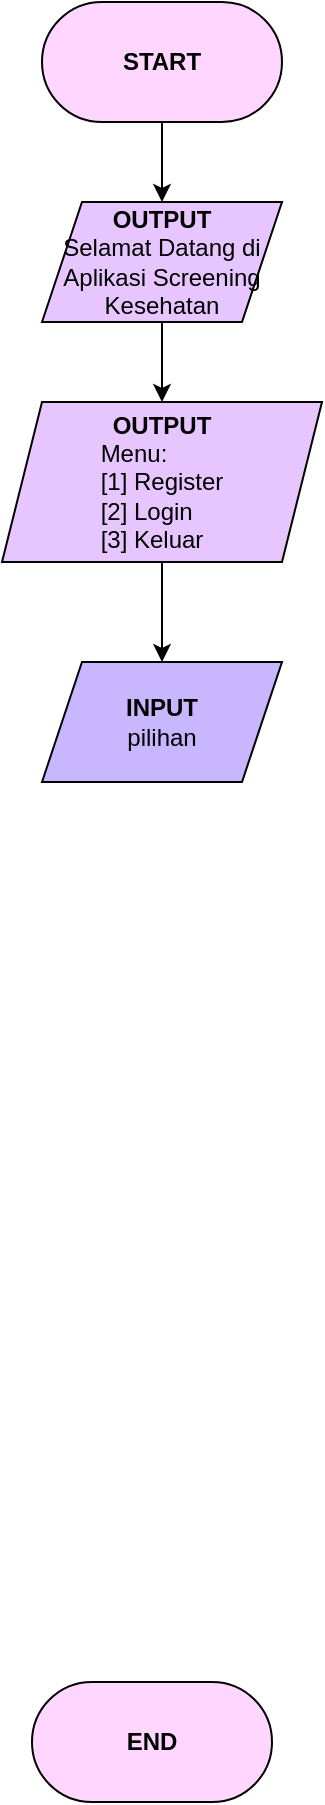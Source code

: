 <mxfile version="22.0.6" type="github">
  <diagram name="Page-1" id="qo0XNnkOASs_RlDREXJG">
    <mxGraphModel dx="1956" dy="884" grid="1" gridSize="10" guides="1" tooltips="1" connect="1" arrows="1" fold="1" page="1" pageScale="1" pageWidth="850" pageHeight="1100" math="0" shadow="0">
      <root>
        <mxCell id="0" />
        <mxCell id="1" parent="0" />
        <mxCell id="Sn1ewvtp5F0sCQ9_cXQ1-5" value="" style="edgeStyle=orthogonalEdgeStyle;rounded=0;orthogonalLoop=1;jettySize=auto;html=1;" edge="1" parent="1" source="Sn1ewvtp5F0sCQ9_cXQ1-2" target="Sn1ewvtp5F0sCQ9_cXQ1-4">
          <mxGeometry relative="1" as="geometry" />
        </mxCell>
        <mxCell id="Sn1ewvtp5F0sCQ9_cXQ1-2" value="&lt;b&gt;START&lt;/b&gt;" style="rounded=1;whiteSpace=wrap;html=1;fillColor=#ffd6ff;arcSize=50;" vertex="1" parent="1">
          <mxGeometry x="365" y="50" width="120" height="60" as="geometry" />
        </mxCell>
        <mxCell id="Sn1ewvtp5F0sCQ9_cXQ1-3" value="&lt;b&gt;END&lt;br&gt;&lt;/b&gt;" style="rounded=1;whiteSpace=wrap;html=1;fillColor=#ffd6ff;arcSize=50;" vertex="1" parent="1">
          <mxGeometry x="360" y="890" width="120" height="60" as="geometry" />
        </mxCell>
        <mxCell id="Sn1ewvtp5F0sCQ9_cXQ1-7" value="" style="edgeStyle=orthogonalEdgeStyle;rounded=0;orthogonalLoop=1;jettySize=auto;html=1;" edge="1" parent="1" source="Sn1ewvtp5F0sCQ9_cXQ1-4" target="Sn1ewvtp5F0sCQ9_cXQ1-6">
          <mxGeometry relative="1" as="geometry" />
        </mxCell>
        <mxCell id="Sn1ewvtp5F0sCQ9_cXQ1-4" value="&lt;b&gt;OUTPUT&lt;/b&gt;&lt;br&gt;Selamat Datang di Aplikasi Screening Kesehatan" style="shape=parallelogram;perimeter=parallelogramPerimeter;whiteSpace=wrap;html=1;fixedSize=1;fillColor=#e7c6ff;" vertex="1" parent="1">
          <mxGeometry x="365" y="150" width="120" height="60" as="geometry" />
        </mxCell>
        <mxCell id="Sn1ewvtp5F0sCQ9_cXQ1-9" value="" style="edgeStyle=orthogonalEdgeStyle;rounded=0;orthogonalLoop=1;jettySize=auto;html=1;" edge="1" parent="1" source="Sn1ewvtp5F0sCQ9_cXQ1-6" target="Sn1ewvtp5F0sCQ9_cXQ1-8">
          <mxGeometry relative="1" as="geometry" />
        </mxCell>
        <mxCell id="Sn1ewvtp5F0sCQ9_cXQ1-6" value="&lt;b&gt;OUTPUT&lt;/b&gt;&lt;br&gt;&lt;div style=&quot;text-align: left;&quot;&gt;&lt;span style=&quot;background-color: initial;&quot;&gt;Menu:&lt;/span&gt;&lt;/div&gt;&lt;div style=&quot;text-align: left;&quot;&gt;&lt;span style=&quot;background-color: initial;&quot;&gt;[1] Register&lt;/span&gt;&lt;/div&gt;&lt;div style=&quot;text-align: left;&quot;&gt;&lt;span style=&quot;background-color: initial;&quot;&gt;[2] Login&lt;/span&gt;&lt;/div&gt;&lt;div style=&quot;text-align: left;&quot;&gt;&lt;span style=&quot;background-color: initial;&quot;&gt;[3] Keluar&lt;/span&gt;&lt;/div&gt;" style="shape=parallelogram;perimeter=parallelogramPerimeter;whiteSpace=wrap;html=1;fixedSize=1;fillColor=#e7c6ff;" vertex="1" parent="1">
          <mxGeometry x="345" y="250" width="160" height="80" as="geometry" />
        </mxCell>
        <mxCell id="Sn1ewvtp5F0sCQ9_cXQ1-8" value="&lt;b&gt;INPUT&lt;/b&gt;&lt;br&gt;pilihan" style="shape=parallelogram;perimeter=parallelogramPerimeter;whiteSpace=wrap;html=1;fixedSize=1;fillColor=#c8b6ff;" vertex="1" parent="1">
          <mxGeometry x="365" y="380" width="120" height="60" as="geometry" />
        </mxCell>
      </root>
    </mxGraphModel>
  </diagram>
</mxfile>
